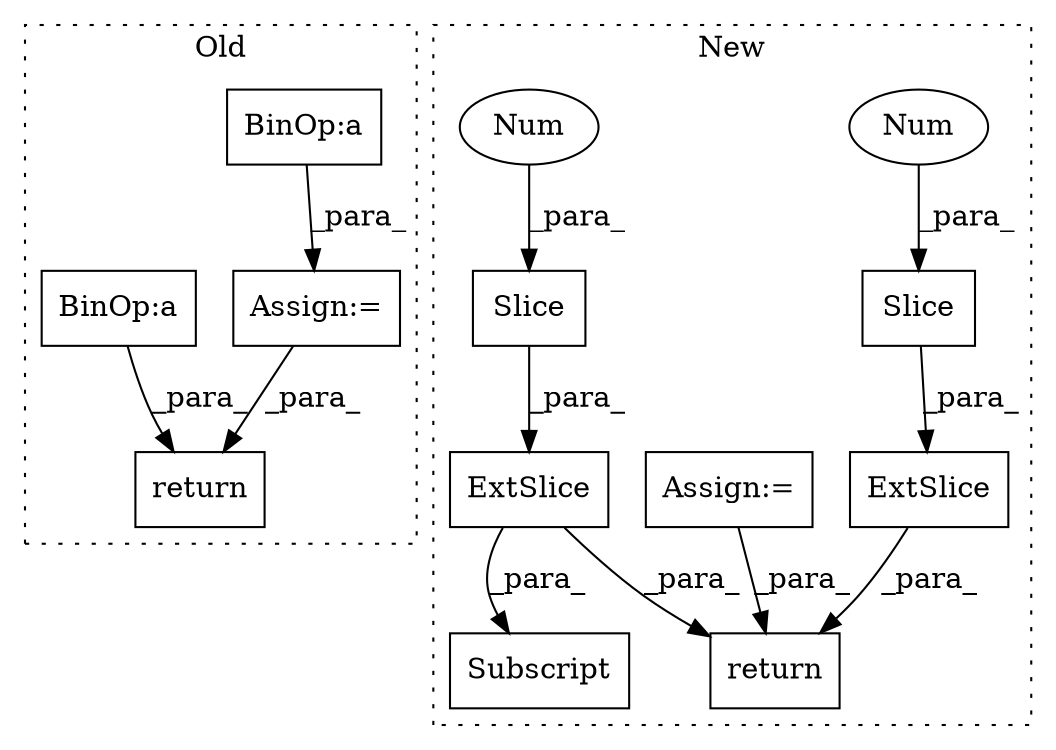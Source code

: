 digraph G {
subgraph cluster0 {
1 [label="return" a="93" s="1054" l="7" shape="box"];
6 [label="Assign:=" a="68" s="821" l="3" shape="box"];
12 [label="BinOp:a" a="82" s="844" l="7" shape="box"];
13 [label="BinOp:a" a="82" s="886" l="3" shape="box"];
label = "Old";
style="dotted";
}
subgraph cluster1 {
2 [label="ExtSlice" a="85" s="1142" l="8" shape="box"];
3 [label="Subscript" a="63" s="1142,0" l="23,0" shape="box"];
4 [label="return" a="93" s="1258" l="7" shape="box"];
5 [label="Assign:=" a="68" s="1223" l="3" shape="box"];
7 [label="Slice" a="80" s="1154" l="1" shape="box"];
8 [label="Num" a="76" s="1156" l="2" shape="ellipse"];
9 [label="ExtSlice" a="85" s="1200" l="8" shape="box"];
10 [label="Slice" a="80" s="1212" l="1" shape="box"];
11 [label="Num" a="76" s="1212" l="1" shape="ellipse"];
label = "New";
style="dotted";
}
2 -> 3 [label="_para_"];
2 -> 4 [label="_para_"];
5 -> 4 [label="_para_"];
6 -> 1 [label="_para_"];
7 -> 2 [label="_para_"];
8 -> 7 [label="_para_"];
9 -> 4 [label="_para_"];
10 -> 9 [label="_para_"];
11 -> 10 [label="_para_"];
12 -> 6 [label="_para_"];
13 -> 1 [label="_para_"];
}